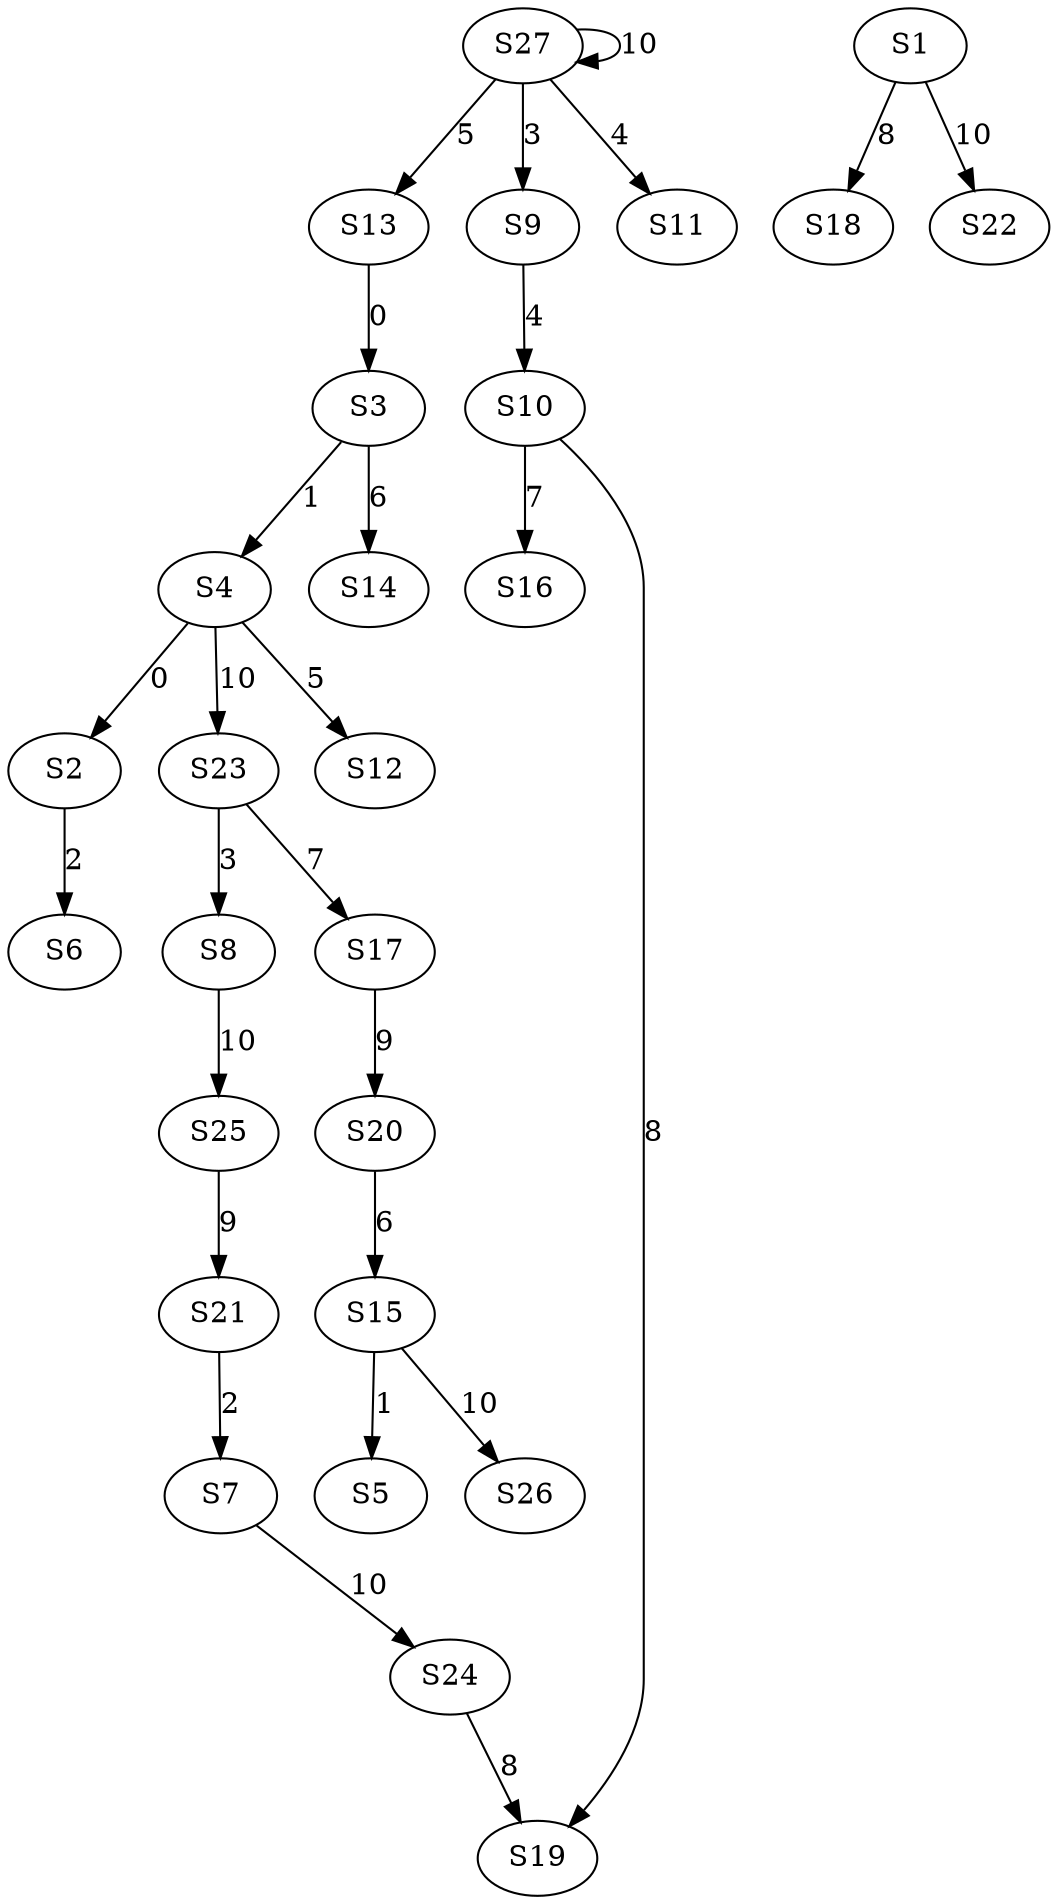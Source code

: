 strict digraph {
	S4 -> S2 [ label = 0 ];
	S13 -> S3 [ label = 0 ];
	S3 -> S4 [ label = 1 ];
	S15 -> S5 [ label = 1 ];
	S2 -> S6 [ label = 2 ];
	S21 -> S7 [ label = 2 ];
	S23 -> S8 [ label = 3 ];
	S27 -> S9 [ label = 3 ];
	S9 -> S10 [ label = 4 ];
	S27 -> S11 [ label = 4 ];
	S4 -> S12 [ label = 5 ];
	S27 -> S13 [ label = 5 ];
	S3 -> S14 [ label = 6 ];
	S20 -> S15 [ label = 6 ];
	S10 -> S16 [ label = 7 ];
	S23 -> S17 [ label = 7 ];
	S1 -> S18 [ label = 8 ];
	S24 -> S19 [ label = 8 ];
	S17 -> S20 [ label = 9 ];
	S25 -> S21 [ label = 9 ];
	S1 -> S22 [ label = 10 ];
	S4 -> S23 [ label = 10 ];
	S7 -> S24 [ label = 10 ];
	S8 -> S25 [ label = 10 ];
	S15 -> S26 [ label = 10 ];
	S27 -> S27 [ label = 10 ];
	S10 -> S19 [ label = 8 ];
}